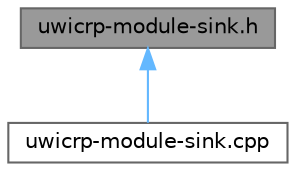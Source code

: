 digraph "uwicrp-module-sink.h"
{
 // LATEX_PDF_SIZE
  bgcolor="transparent";
  edge [fontname=Helvetica,fontsize=10,labelfontname=Helvetica,labelfontsize=10];
  node [fontname=Helvetica,fontsize=10,shape=box,height=0.2,width=0.4];
  Node1 [id="Node000001",label="uwicrp-module-sink.h",height=0.2,width=0.4,color="gray40", fillcolor="grey60", style="filled", fontcolor="black",tooltip="Provides a module for sinks that needs a simple and dynamic routing protocol."];
  Node1 -> Node2 [id="edge1_Node000001_Node000002",dir="back",color="steelblue1",style="solid",tooltip=" "];
  Node2 [id="Node000002",label="uwicrp-module-sink.cpp",height=0.2,width=0.4,color="grey40", fillcolor="white", style="filled",URL="$uwicrp-module-sink_8cpp.html",tooltip="Implements UWIcrpSink."];
}
